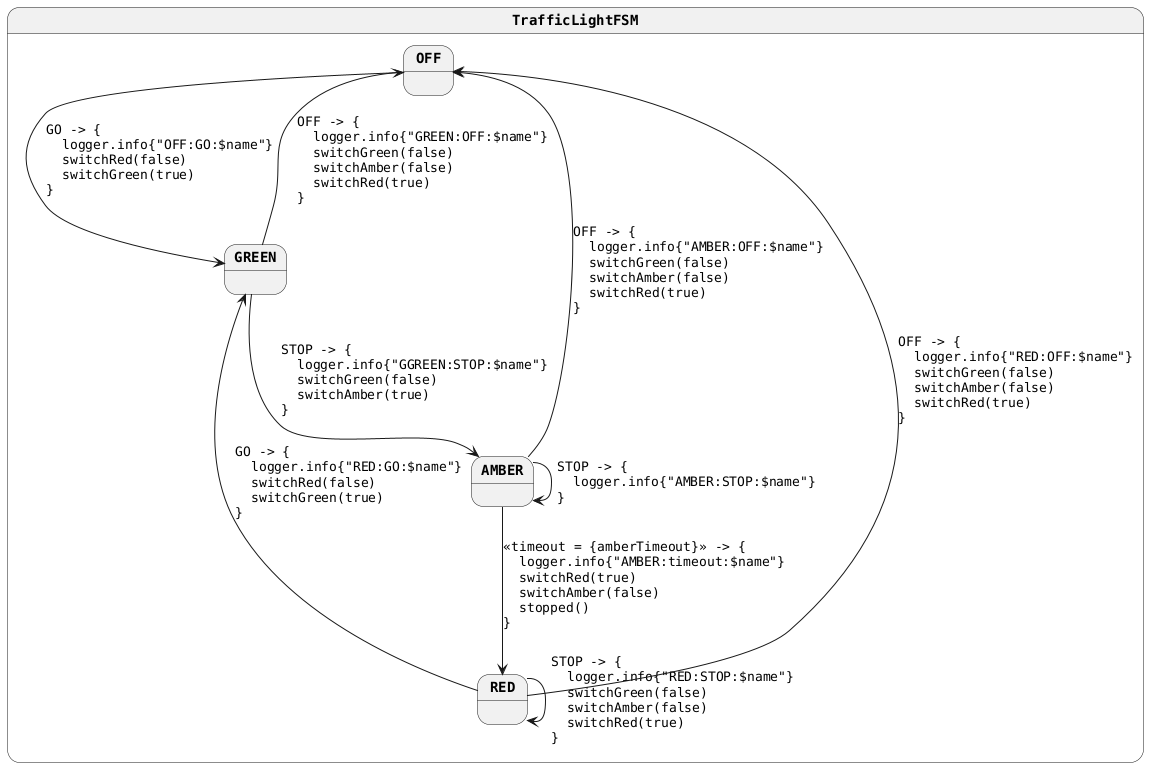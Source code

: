 @startuml
skinparam monochrome true
skinparam StateFontName Helvetica
skinparam defaultFontName Monospaced
skinparam defaultFontStyle Bold
skinparam state {
    FontColor Black
    FontStyle Bold
}
state TrafficLightFSM {
OFF --> GREEN : GO -> {\l  logger.info{"OFF:GO:$name"}\l  switchRed(false)\l  switchGreen(true)\l}
RED --> GREEN : GO -> {\l  logger.info{"RED:GO:$name"}\l  switchRed(false)\l  switchGreen(true)\l}
RED --> RED : STOP -> {\l  logger.info{"RED:STOP:$name"}\l  switchGreen(false)\l  switchAmber(false)\l  switchRed(true)\l}
RED --> OFF : OFF -> {\l  logger.info{"RED:OFF:$name"}\l  switchGreen(false)\l  switchAmber(false)\l  switchRed(true)\l}
AMBER --> RED : <<timeout = {amberTimeout}>> -> {\l  logger.info{"AMBER:timeout:$name"}\l  switchRed(true)\l  switchAmber(false)\l  stopped()\l}
AMBER --> AMBER : STOP -> {\l  logger.info{"AMBER:STOP:$name"}\l}
AMBER --> OFF : OFF -> {\l  logger.info{"AMBER:OFF:$name"}\l  switchGreen(false)\l  switchAmber(false)\l  switchRed(true)\l}
GREEN --> AMBER : STOP -> {\l  logger.info{"GGREEN:STOP:$name"}\l  switchGreen(false)\l  switchAmber(true)\l}
GREEN --> OFF : OFF -> {\l  logger.info{"GREEN:OFF:$name"}\l  switchGreen(false)\l  switchAmber(false)\l  switchRed(true)\l}
}
@enduml
